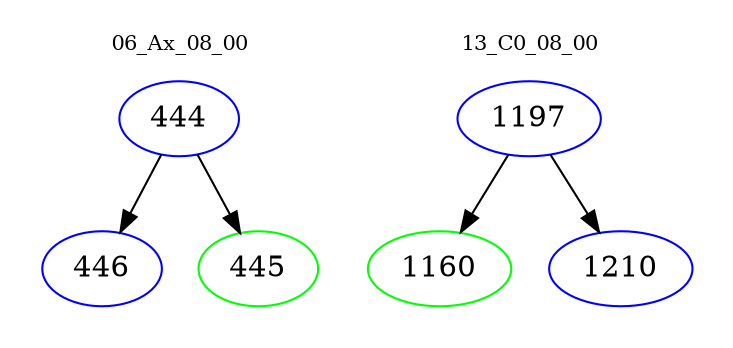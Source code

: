 digraph{
subgraph cluster_0 {
color = white
label = "06_Ax_08_00";
fontsize=10;
T0_444 [label="444", color="blue"]
T0_444 -> T0_446 [color="black"]
T0_446 [label="446", color="blue"]
T0_444 -> T0_445 [color="black"]
T0_445 [label="445", color="green"]
}
subgraph cluster_1 {
color = white
label = "13_C0_08_00";
fontsize=10;
T1_1197 [label="1197", color="blue"]
T1_1197 -> T1_1160 [color="black"]
T1_1160 [label="1160", color="green"]
T1_1197 -> T1_1210 [color="black"]
T1_1210 [label="1210", color="blue"]
}
}
